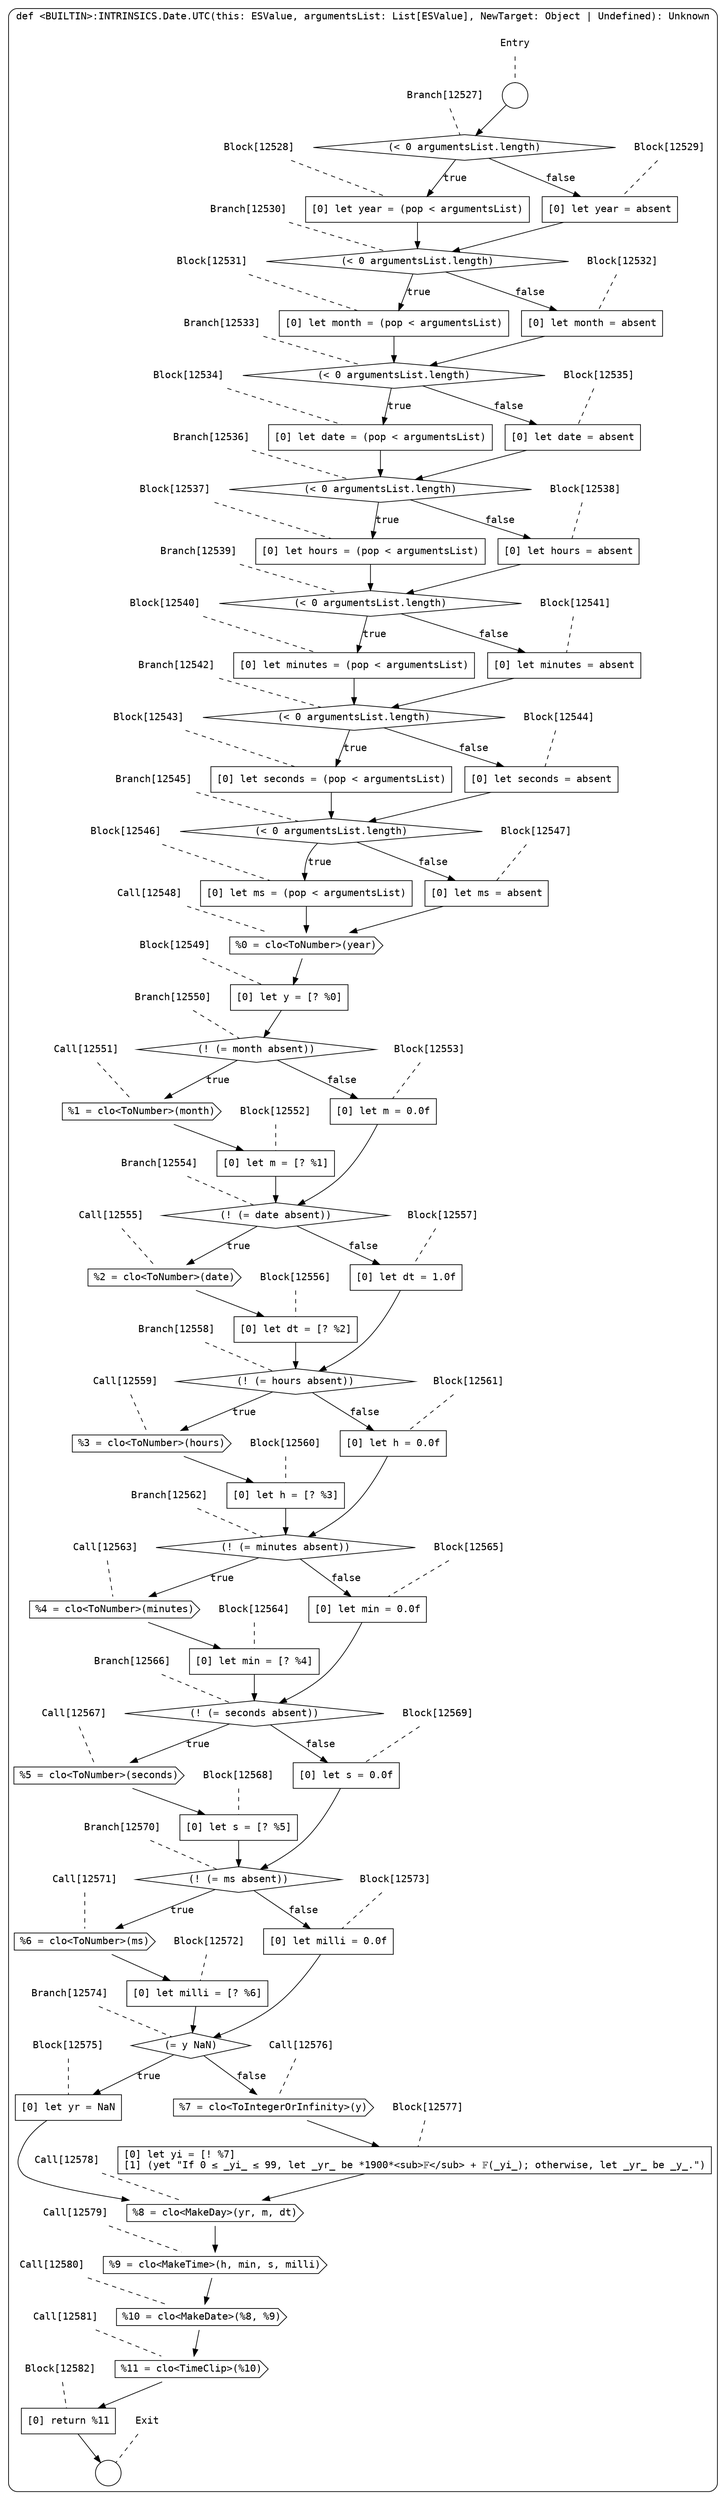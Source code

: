 digraph {
  graph [fontname = "Consolas"]
  node [fontname = "Consolas"]
  edge [fontname = "Consolas"]
  subgraph cluster2117 {
    label = "def <BUILTIN>:INTRINSICS.Date.UTC(this: ESValue, argumentsList: List[ESValue], NewTarget: Object | Undefined): Unknown"
    style = rounded
    cluster2117_entry_name [shape=none, label=<<font color="black">Entry</font>>]
    cluster2117_entry_name -> cluster2117_entry [arrowhead=none, color="black", style=dashed]
    cluster2117_entry [shape=circle label=" " color="black" fillcolor="white" style=filled]
    cluster2117_entry -> node12527 [color="black"]
    cluster2117_exit_name [shape=none, label=<<font color="black">Exit</font>>]
    cluster2117_exit_name -> cluster2117_exit [arrowhead=none, color="black", style=dashed]
    cluster2117_exit [shape=circle label=" " color="black" fillcolor="white" style=filled]
    node12527_name [shape=none, label=<<font color="black">Branch[12527]</font>>]
    node12527_name -> node12527 [arrowhead=none, color="black", style=dashed]
    node12527 [shape=diamond, label=<<font color="black">(&lt; 0 argumentsList.length)</font>> color="black" fillcolor="white", style=filled]
    node12527 -> node12528 [label=<<font color="black">true</font>> color="black"]
    node12527 -> node12529 [label=<<font color="black">false</font>> color="black"]
    node12528_name [shape=none, label=<<font color="black">Block[12528]</font>>]
    node12528_name -> node12528 [arrowhead=none, color="black", style=dashed]
    node12528 [shape=box, label=<<font color="black">[0] let year = (pop &lt; argumentsList)<BR ALIGN="LEFT"/></font>> color="black" fillcolor="white", style=filled]
    node12528 -> node12530 [color="black"]
    node12529_name [shape=none, label=<<font color="black">Block[12529]</font>>]
    node12529_name -> node12529 [arrowhead=none, color="black", style=dashed]
    node12529 [shape=box, label=<<font color="black">[0] let year = absent<BR ALIGN="LEFT"/></font>> color="black" fillcolor="white", style=filled]
    node12529 -> node12530 [color="black"]
    node12530_name [shape=none, label=<<font color="black">Branch[12530]</font>>]
    node12530_name -> node12530 [arrowhead=none, color="black", style=dashed]
    node12530 [shape=diamond, label=<<font color="black">(&lt; 0 argumentsList.length)</font>> color="black" fillcolor="white", style=filled]
    node12530 -> node12531 [label=<<font color="black">true</font>> color="black"]
    node12530 -> node12532 [label=<<font color="black">false</font>> color="black"]
    node12531_name [shape=none, label=<<font color="black">Block[12531]</font>>]
    node12531_name -> node12531 [arrowhead=none, color="black", style=dashed]
    node12531 [shape=box, label=<<font color="black">[0] let month = (pop &lt; argumentsList)<BR ALIGN="LEFT"/></font>> color="black" fillcolor="white", style=filled]
    node12531 -> node12533 [color="black"]
    node12532_name [shape=none, label=<<font color="black">Block[12532]</font>>]
    node12532_name -> node12532 [arrowhead=none, color="black", style=dashed]
    node12532 [shape=box, label=<<font color="black">[0] let month = absent<BR ALIGN="LEFT"/></font>> color="black" fillcolor="white", style=filled]
    node12532 -> node12533 [color="black"]
    node12533_name [shape=none, label=<<font color="black">Branch[12533]</font>>]
    node12533_name -> node12533 [arrowhead=none, color="black", style=dashed]
    node12533 [shape=diamond, label=<<font color="black">(&lt; 0 argumentsList.length)</font>> color="black" fillcolor="white", style=filled]
    node12533 -> node12534 [label=<<font color="black">true</font>> color="black"]
    node12533 -> node12535 [label=<<font color="black">false</font>> color="black"]
    node12534_name [shape=none, label=<<font color="black">Block[12534]</font>>]
    node12534_name -> node12534 [arrowhead=none, color="black", style=dashed]
    node12534 [shape=box, label=<<font color="black">[0] let date = (pop &lt; argumentsList)<BR ALIGN="LEFT"/></font>> color="black" fillcolor="white", style=filled]
    node12534 -> node12536 [color="black"]
    node12535_name [shape=none, label=<<font color="black">Block[12535]</font>>]
    node12535_name -> node12535 [arrowhead=none, color="black", style=dashed]
    node12535 [shape=box, label=<<font color="black">[0] let date = absent<BR ALIGN="LEFT"/></font>> color="black" fillcolor="white", style=filled]
    node12535 -> node12536 [color="black"]
    node12536_name [shape=none, label=<<font color="black">Branch[12536]</font>>]
    node12536_name -> node12536 [arrowhead=none, color="black", style=dashed]
    node12536 [shape=diamond, label=<<font color="black">(&lt; 0 argumentsList.length)</font>> color="black" fillcolor="white", style=filled]
    node12536 -> node12537 [label=<<font color="black">true</font>> color="black"]
    node12536 -> node12538 [label=<<font color="black">false</font>> color="black"]
    node12537_name [shape=none, label=<<font color="black">Block[12537]</font>>]
    node12537_name -> node12537 [arrowhead=none, color="black", style=dashed]
    node12537 [shape=box, label=<<font color="black">[0] let hours = (pop &lt; argumentsList)<BR ALIGN="LEFT"/></font>> color="black" fillcolor="white", style=filled]
    node12537 -> node12539 [color="black"]
    node12538_name [shape=none, label=<<font color="black">Block[12538]</font>>]
    node12538_name -> node12538 [arrowhead=none, color="black", style=dashed]
    node12538 [shape=box, label=<<font color="black">[0] let hours = absent<BR ALIGN="LEFT"/></font>> color="black" fillcolor="white", style=filled]
    node12538 -> node12539 [color="black"]
    node12539_name [shape=none, label=<<font color="black">Branch[12539]</font>>]
    node12539_name -> node12539 [arrowhead=none, color="black", style=dashed]
    node12539 [shape=diamond, label=<<font color="black">(&lt; 0 argumentsList.length)</font>> color="black" fillcolor="white", style=filled]
    node12539 -> node12540 [label=<<font color="black">true</font>> color="black"]
    node12539 -> node12541 [label=<<font color="black">false</font>> color="black"]
    node12540_name [shape=none, label=<<font color="black">Block[12540]</font>>]
    node12540_name -> node12540 [arrowhead=none, color="black", style=dashed]
    node12540 [shape=box, label=<<font color="black">[0] let minutes = (pop &lt; argumentsList)<BR ALIGN="LEFT"/></font>> color="black" fillcolor="white", style=filled]
    node12540 -> node12542 [color="black"]
    node12541_name [shape=none, label=<<font color="black">Block[12541]</font>>]
    node12541_name -> node12541 [arrowhead=none, color="black", style=dashed]
    node12541 [shape=box, label=<<font color="black">[0] let minutes = absent<BR ALIGN="LEFT"/></font>> color="black" fillcolor="white", style=filled]
    node12541 -> node12542 [color="black"]
    node12542_name [shape=none, label=<<font color="black">Branch[12542]</font>>]
    node12542_name -> node12542 [arrowhead=none, color="black", style=dashed]
    node12542 [shape=diamond, label=<<font color="black">(&lt; 0 argumentsList.length)</font>> color="black" fillcolor="white", style=filled]
    node12542 -> node12543 [label=<<font color="black">true</font>> color="black"]
    node12542 -> node12544 [label=<<font color="black">false</font>> color="black"]
    node12543_name [shape=none, label=<<font color="black">Block[12543]</font>>]
    node12543_name -> node12543 [arrowhead=none, color="black", style=dashed]
    node12543 [shape=box, label=<<font color="black">[0] let seconds = (pop &lt; argumentsList)<BR ALIGN="LEFT"/></font>> color="black" fillcolor="white", style=filled]
    node12543 -> node12545 [color="black"]
    node12544_name [shape=none, label=<<font color="black">Block[12544]</font>>]
    node12544_name -> node12544 [arrowhead=none, color="black", style=dashed]
    node12544 [shape=box, label=<<font color="black">[0] let seconds = absent<BR ALIGN="LEFT"/></font>> color="black" fillcolor="white", style=filled]
    node12544 -> node12545 [color="black"]
    node12545_name [shape=none, label=<<font color="black">Branch[12545]</font>>]
    node12545_name -> node12545 [arrowhead=none, color="black", style=dashed]
    node12545 [shape=diamond, label=<<font color="black">(&lt; 0 argumentsList.length)</font>> color="black" fillcolor="white", style=filled]
    node12545 -> node12546 [label=<<font color="black">true</font>> color="black"]
    node12545 -> node12547 [label=<<font color="black">false</font>> color="black"]
    node12546_name [shape=none, label=<<font color="black">Block[12546]</font>>]
    node12546_name -> node12546 [arrowhead=none, color="black", style=dashed]
    node12546 [shape=box, label=<<font color="black">[0] let ms = (pop &lt; argumentsList)<BR ALIGN="LEFT"/></font>> color="black" fillcolor="white", style=filled]
    node12546 -> node12548 [color="black"]
    node12547_name [shape=none, label=<<font color="black">Block[12547]</font>>]
    node12547_name -> node12547 [arrowhead=none, color="black", style=dashed]
    node12547 [shape=box, label=<<font color="black">[0] let ms = absent<BR ALIGN="LEFT"/></font>> color="black" fillcolor="white", style=filled]
    node12547 -> node12548 [color="black"]
    node12548_name [shape=none, label=<<font color="black">Call[12548]</font>>]
    node12548_name -> node12548 [arrowhead=none, color="black", style=dashed]
    node12548 [shape=cds, label=<<font color="black">%0 = clo&lt;ToNumber&gt;(year)</font>> color="black" fillcolor="white", style=filled]
    node12548 -> node12549 [color="black"]
    node12549_name [shape=none, label=<<font color="black">Block[12549]</font>>]
    node12549_name -> node12549 [arrowhead=none, color="black", style=dashed]
    node12549 [shape=box, label=<<font color="black">[0] let y = [? %0]<BR ALIGN="LEFT"/></font>> color="black" fillcolor="white", style=filled]
    node12549 -> node12550 [color="black"]
    node12550_name [shape=none, label=<<font color="black">Branch[12550]</font>>]
    node12550_name -> node12550 [arrowhead=none, color="black", style=dashed]
    node12550 [shape=diamond, label=<<font color="black">(! (= month absent))</font>> color="black" fillcolor="white", style=filled]
    node12550 -> node12551 [label=<<font color="black">true</font>> color="black"]
    node12550 -> node12553 [label=<<font color="black">false</font>> color="black"]
    node12551_name [shape=none, label=<<font color="black">Call[12551]</font>>]
    node12551_name -> node12551 [arrowhead=none, color="black", style=dashed]
    node12551 [shape=cds, label=<<font color="black">%1 = clo&lt;ToNumber&gt;(month)</font>> color="black" fillcolor="white", style=filled]
    node12551 -> node12552 [color="black"]
    node12553_name [shape=none, label=<<font color="black">Block[12553]</font>>]
    node12553_name -> node12553 [arrowhead=none, color="black", style=dashed]
    node12553 [shape=box, label=<<font color="black">[0] let m = 0.0f<BR ALIGN="LEFT"/></font>> color="black" fillcolor="white", style=filled]
    node12553 -> node12554 [color="black"]
    node12552_name [shape=none, label=<<font color="black">Block[12552]</font>>]
    node12552_name -> node12552 [arrowhead=none, color="black", style=dashed]
    node12552 [shape=box, label=<<font color="black">[0] let m = [? %1]<BR ALIGN="LEFT"/></font>> color="black" fillcolor="white", style=filled]
    node12552 -> node12554 [color="black"]
    node12554_name [shape=none, label=<<font color="black">Branch[12554]</font>>]
    node12554_name -> node12554 [arrowhead=none, color="black", style=dashed]
    node12554 [shape=diamond, label=<<font color="black">(! (= date absent))</font>> color="black" fillcolor="white", style=filled]
    node12554 -> node12555 [label=<<font color="black">true</font>> color="black"]
    node12554 -> node12557 [label=<<font color="black">false</font>> color="black"]
    node12555_name [shape=none, label=<<font color="black">Call[12555]</font>>]
    node12555_name -> node12555 [arrowhead=none, color="black", style=dashed]
    node12555 [shape=cds, label=<<font color="black">%2 = clo&lt;ToNumber&gt;(date)</font>> color="black" fillcolor="white", style=filled]
    node12555 -> node12556 [color="black"]
    node12557_name [shape=none, label=<<font color="black">Block[12557]</font>>]
    node12557_name -> node12557 [arrowhead=none, color="black", style=dashed]
    node12557 [shape=box, label=<<font color="black">[0] let dt = 1.0f<BR ALIGN="LEFT"/></font>> color="black" fillcolor="white", style=filled]
    node12557 -> node12558 [color="black"]
    node12556_name [shape=none, label=<<font color="black">Block[12556]</font>>]
    node12556_name -> node12556 [arrowhead=none, color="black", style=dashed]
    node12556 [shape=box, label=<<font color="black">[0] let dt = [? %2]<BR ALIGN="LEFT"/></font>> color="black" fillcolor="white", style=filled]
    node12556 -> node12558 [color="black"]
    node12558_name [shape=none, label=<<font color="black">Branch[12558]</font>>]
    node12558_name -> node12558 [arrowhead=none, color="black", style=dashed]
    node12558 [shape=diamond, label=<<font color="black">(! (= hours absent))</font>> color="black" fillcolor="white", style=filled]
    node12558 -> node12559 [label=<<font color="black">true</font>> color="black"]
    node12558 -> node12561 [label=<<font color="black">false</font>> color="black"]
    node12559_name [shape=none, label=<<font color="black">Call[12559]</font>>]
    node12559_name -> node12559 [arrowhead=none, color="black", style=dashed]
    node12559 [shape=cds, label=<<font color="black">%3 = clo&lt;ToNumber&gt;(hours)</font>> color="black" fillcolor="white", style=filled]
    node12559 -> node12560 [color="black"]
    node12561_name [shape=none, label=<<font color="black">Block[12561]</font>>]
    node12561_name -> node12561 [arrowhead=none, color="black", style=dashed]
    node12561 [shape=box, label=<<font color="black">[0] let h = 0.0f<BR ALIGN="LEFT"/></font>> color="black" fillcolor="white", style=filled]
    node12561 -> node12562 [color="black"]
    node12560_name [shape=none, label=<<font color="black">Block[12560]</font>>]
    node12560_name -> node12560 [arrowhead=none, color="black", style=dashed]
    node12560 [shape=box, label=<<font color="black">[0] let h = [? %3]<BR ALIGN="LEFT"/></font>> color="black" fillcolor="white", style=filled]
    node12560 -> node12562 [color="black"]
    node12562_name [shape=none, label=<<font color="black">Branch[12562]</font>>]
    node12562_name -> node12562 [arrowhead=none, color="black", style=dashed]
    node12562 [shape=diamond, label=<<font color="black">(! (= minutes absent))</font>> color="black" fillcolor="white", style=filled]
    node12562 -> node12563 [label=<<font color="black">true</font>> color="black"]
    node12562 -> node12565 [label=<<font color="black">false</font>> color="black"]
    node12563_name [shape=none, label=<<font color="black">Call[12563]</font>>]
    node12563_name -> node12563 [arrowhead=none, color="black", style=dashed]
    node12563 [shape=cds, label=<<font color="black">%4 = clo&lt;ToNumber&gt;(minutes)</font>> color="black" fillcolor="white", style=filled]
    node12563 -> node12564 [color="black"]
    node12565_name [shape=none, label=<<font color="black">Block[12565]</font>>]
    node12565_name -> node12565 [arrowhead=none, color="black", style=dashed]
    node12565 [shape=box, label=<<font color="black">[0] let min = 0.0f<BR ALIGN="LEFT"/></font>> color="black" fillcolor="white", style=filled]
    node12565 -> node12566 [color="black"]
    node12564_name [shape=none, label=<<font color="black">Block[12564]</font>>]
    node12564_name -> node12564 [arrowhead=none, color="black", style=dashed]
    node12564 [shape=box, label=<<font color="black">[0] let min = [? %4]<BR ALIGN="LEFT"/></font>> color="black" fillcolor="white", style=filled]
    node12564 -> node12566 [color="black"]
    node12566_name [shape=none, label=<<font color="black">Branch[12566]</font>>]
    node12566_name -> node12566 [arrowhead=none, color="black", style=dashed]
    node12566 [shape=diamond, label=<<font color="black">(! (= seconds absent))</font>> color="black" fillcolor="white", style=filled]
    node12566 -> node12567 [label=<<font color="black">true</font>> color="black"]
    node12566 -> node12569 [label=<<font color="black">false</font>> color="black"]
    node12567_name [shape=none, label=<<font color="black">Call[12567]</font>>]
    node12567_name -> node12567 [arrowhead=none, color="black", style=dashed]
    node12567 [shape=cds, label=<<font color="black">%5 = clo&lt;ToNumber&gt;(seconds)</font>> color="black" fillcolor="white", style=filled]
    node12567 -> node12568 [color="black"]
    node12569_name [shape=none, label=<<font color="black">Block[12569]</font>>]
    node12569_name -> node12569 [arrowhead=none, color="black", style=dashed]
    node12569 [shape=box, label=<<font color="black">[0] let s = 0.0f<BR ALIGN="LEFT"/></font>> color="black" fillcolor="white", style=filled]
    node12569 -> node12570 [color="black"]
    node12568_name [shape=none, label=<<font color="black">Block[12568]</font>>]
    node12568_name -> node12568 [arrowhead=none, color="black", style=dashed]
    node12568 [shape=box, label=<<font color="black">[0] let s = [? %5]<BR ALIGN="LEFT"/></font>> color="black" fillcolor="white", style=filled]
    node12568 -> node12570 [color="black"]
    node12570_name [shape=none, label=<<font color="black">Branch[12570]</font>>]
    node12570_name -> node12570 [arrowhead=none, color="black", style=dashed]
    node12570 [shape=diamond, label=<<font color="black">(! (= ms absent))</font>> color="black" fillcolor="white", style=filled]
    node12570 -> node12571 [label=<<font color="black">true</font>> color="black"]
    node12570 -> node12573 [label=<<font color="black">false</font>> color="black"]
    node12571_name [shape=none, label=<<font color="black">Call[12571]</font>>]
    node12571_name -> node12571 [arrowhead=none, color="black", style=dashed]
    node12571 [shape=cds, label=<<font color="black">%6 = clo&lt;ToNumber&gt;(ms)</font>> color="black" fillcolor="white", style=filled]
    node12571 -> node12572 [color="black"]
    node12573_name [shape=none, label=<<font color="black">Block[12573]</font>>]
    node12573_name -> node12573 [arrowhead=none, color="black", style=dashed]
    node12573 [shape=box, label=<<font color="black">[0] let milli = 0.0f<BR ALIGN="LEFT"/></font>> color="black" fillcolor="white", style=filled]
    node12573 -> node12574 [color="black"]
    node12572_name [shape=none, label=<<font color="black">Block[12572]</font>>]
    node12572_name -> node12572 [arrowhead=none, color="black", style=dashed]
    node12572 [shape=box, label=<<font color="black">[0] let milli = [? %6]<BR ALIGN="LEFT"/></font>> color="black" fillcolor="white", style=filled]
    node12572 -> node12574 [color="black"]
    node12574_name [shape=none, label=<<font color="black">Branch[12574]</font>>]
    node12574_name -> node12574 [arrowhead=none, color="black", style=dashed]
    node12574 [shape=diamond, label=<<font color="black">(= y NaN)</font>> color="black" fillcolor="white", style=filled]
    node12574 -> node12575 [label=<<font color="black">true</font>> color="black"]
    node12574 -> node12576 [label=<<font color="black">false</font>> color="black"]
    node12575_name [shape=none, label=<<font color="black">Block[12575]</font>>]
    node12575_name -> node12575 [arrowhead=none, color="black", style=dashed]
    node12575 [shape=box, label=<<font color="black">[0] let yr = NaN<BR ALIGN="LEFT"/></font>> color="black" fillcolor="white", style=filled]
    node12575 -> node12578 [color="black"]
    node12576_name [shape=none, label=<<font color="black">Call[12576]</font>>]
    node12576_name -> node12576 [arrowhead=none, color="black", style=dashed]
    node12576 [shape=cds, label=<<font color="black">%7 = clo&lt;ToIntegerOrInfinity&gt;(y)</font>> color="black" fillcolor="white", style=filled]
    node12576 -> node12577 [color="black"]
    node12578_name [shape=none, label=<<font color="black">Call[12578]</font>>]
    node12578_name -> node12578 [arrowhead=none, color="black", style=dashed]
    node12578 [shape=cds, label=<<font color="black">%8 = clo&lt;MakeDay&gt;(yr, m, dt)</font>> color="black" fillcolor="white", style=filled]
    node12578 -> node12579 [color="black"]
    node12577_name [shape=none, label=<<font color="black">Block[12577]</font>>]
    node12577_name -> node12577 [arrowhead=none, color="black", style=dashed]
    node12577 [shape=box, label=<<font color="black">[0] let yi = [! %7]<BR ALIGN="LEFT"/>[1] (yet &quot;If 0 &le; _yi_ &le; 99, let _yr_ be *1900*&lt;sub&gt;𝔽&lt;/sub&gt; + 𝔽(_yi_); otherwise, let _yr_ be _y_.&quot;)<BR ALIGN="LEFT"/></font>> color="black" fillcolor="white", style=filled]
    node12577 -> node12578 [color="black"]
    node12579_name [shape=none, label=<<font color="black">Call[12579]</font>>]
    node12579_name -> node12579 [arrowhead=none, color="black", style=dashed]
    node12579 [shape=cds, label=<<font color="black">%9 = clo&lt;MakeTime&gt;(h, min, s, milli)</font>> color="black" fillcolor="white", style=filled]
    node12579 -> node12580 [color="black"]
    node12580_name [shape=none, label=<<font color="black">Call[12580]</font>>]
    node12580_name -> node12580 [arrowhead=none, color="black", style=dashed]
    node12580 [shape=cds, label=<<font color="black">%10 = clo&lt;MakeDate&gt;(%8, %9)</font>> color="black" fillcolor="white", style=filled]
    node12580 -> node12581 [color="black"]
    node12581_name [shape=none, label=<<font color="black">Call[12581]</font>>]
    node12581_name -> node12581 [arrowhead=none, color="black", style=dashed]
    node12581 [shape=cds, label=<<font color="black">%11 = clo&lt;TimeClip&gt;(%10)</font>> color="black" fillcolor="white", style=filled]
    node12581 -> node12582 [color="black"]
    node12582_name [shape=none, label=<<font color="black">Block[12582]</font>>]
    node12582_name -> node12582 [arrowhead=none, color="black", style=dashed]
    node12582 [shape=box, label=<<font color="black">[0] return %11<BR ALIGN="LEFT"/></font>> color="black" fillcolor="white", style=filled]
    node12582 -> cluster2117_exit [color="black"]
  }
}